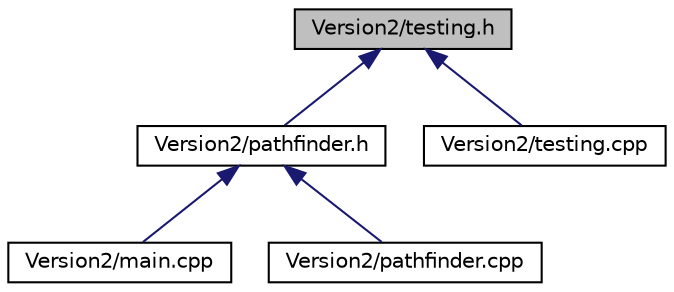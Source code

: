 digraph "Version2/testing.h"
{
 // LATEX_PDF_SIZE
  edge [fontname="Helvetica",fontsize="10",labelfontname="Helvetica",labelfontsize="10"];
  node [fontname="Helvetica",fontsize="10",shape=record];
  Node1 [label="Version2/testing.h",height=0.2,width=0.4,color="black", fillcolor="grey75", style="filled", fontcolor="black",tooltip=" "];
  Node1 -> Node2 [dir="back",color="midnightblue",fontsize="10",style="solid",fontname="Helvetica"];
  Node2 [label="Version2/pathfinder.h",height=0.2,width=0.4,color="black", fillcolor="white", style="filled",URL="$_version2_2pathfinder_8h.html",tooltip=" "];
  Node2 -> Node3 [dir="back",color="midnightblue",fontsize="10",style="solid",fontname="Helvetica"];
  Node3 [label="Version2/main.cpp",height=0.2,width=0.4,color="black", fillcolor="white", style="filled",URL="$_version2_2main_8cpp.html",tooltip=" "];
  Node2 -> Node4 [dir="back",color="midnightblue",fontsize="10",style="solid",fontname="Helvetica"];
  Node4 [label="Version2/pathfinder.cpp",height=0.2,width=0.4,color="black", fillcolor="white", style="filled",URL="$_version2_2pathfinder_8cpp.html",tooltip=" "];
  Node1 -> Node5 [dir="back",color="midnightblue",fontsize="10",style="solid",fontname="Helvetica"];
  Node5 [label="Version2/testing.cpp",height=0.2,width=0.4,color="black", fillcolor="white", style="filled",URL="$_version2_2testing_8cpp.html",tooltip=" "];
}
